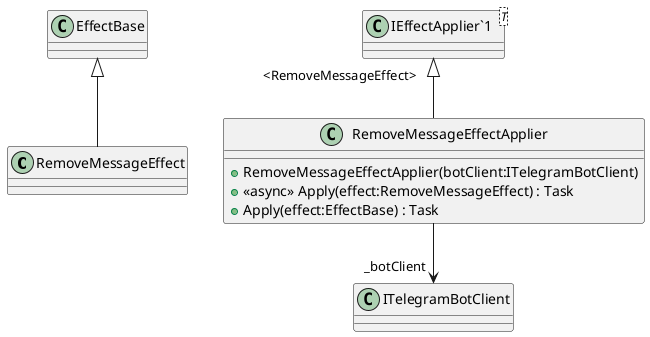 @startuml
class RemoveMessageEffect {
}
class RemoveMessageEffectApplier {
    + RemoveMessageEffectApplier(botClient:ITelegramBotClient)
    + <<async>> Apply(effect:RemoveMessageEffect) : Task
    + Apply(effect:EffectBase) : Task
}
class "IEffectApplier`1"<T> {
}
EffectBase <|-- RemoveMessageEffect
"IEffectApplier`1" "<RemoveMessageEffect>" <|-- RemoveMessageEffectApplier
RemoveMessageEffectApplier --> "_botClient" ITelegramBotClient
@enduml
